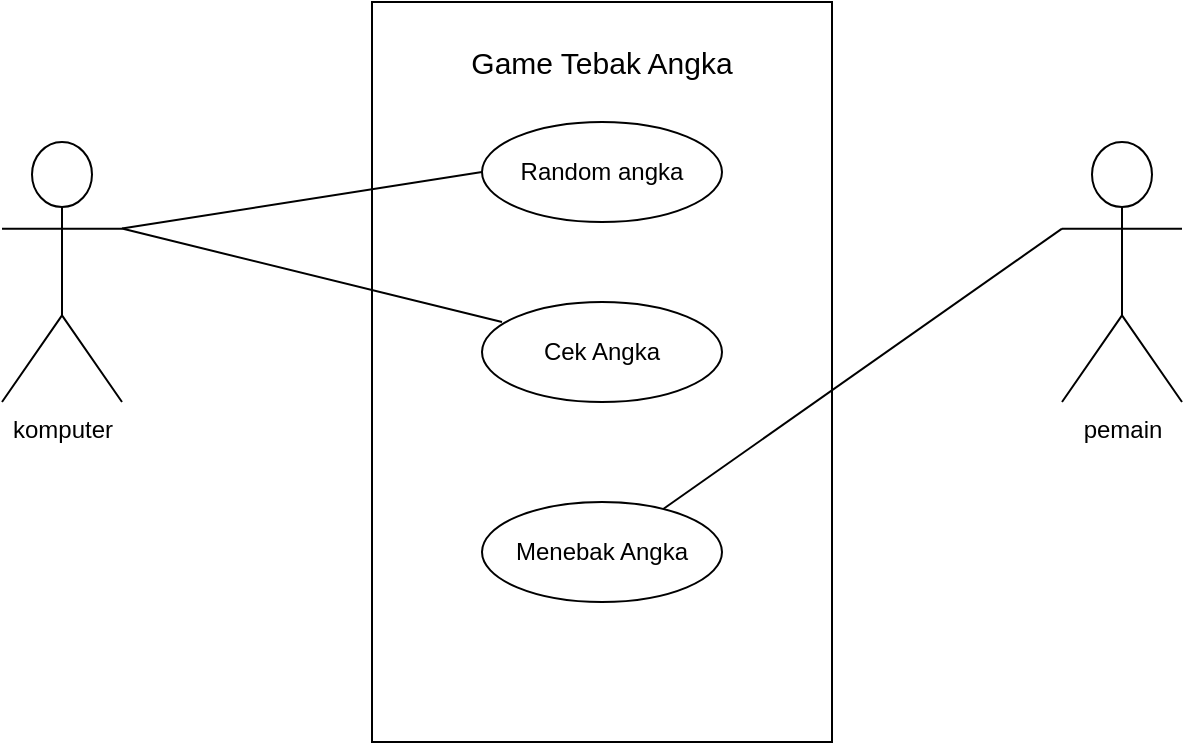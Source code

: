 <mxfile version="21.6.9" type="github">
  <diagram name="Page-1" id="e4OKyPdjwzPwtMG92OqL">
    <mxGraphModel dx="795" dy="517" grid="1" gridSize="10" guides="1" tooltips="1" connect="1" arrows="1" fold="1" page="1" pageScale="1" pageWidth="850" pageHeight="1100" math="0" shadow="0">
      <root>
        <mxCell id="0" />
        <mxCell id="1" parent="0" />
        <mxCell id="WEcOXew9nEGM572D597--1" value="&lt;h3 style=&quot;font-size: 15px;&quot;&gt;&lt;font style=&quot;font-size: 15px; font-weight: normal;&quot;&gt;Game Tebak Angka&lt;/font&gt;&lt;/h3&gt;" style="rounded=0;whiteSpace=wrap;html=1;fontSize=15;verticalAlign=top;" vertex="1" parent="1">
          <mxGeometry x="265" y="120" width="230" height="370" as="geometry" />
        </mxCell>
        <mxCell id="WEcOXew9nEGM572D597--2" value="Random angka" style="ellipse;whiteSpace=wrap;html=1;" vertex="1" parent="1">
          <mxGeometry x="320" y="180" width="120" height="50" as="geometry" />
        </mxCell>
        <mxCell id="WEcOXew9nEGM572D597--3" value="Cek Angka" style="ellipse;whiteSpace=wrap;html=1;" vertex="1" parent="1">
          <mxGeometry x="320" y="270" width="120" height="50" as="geometry" />
        </mxCell>
        <mxCell id="WEcOXew9nEGM572D597--4" value="Menebak Angka" style="ellipse;whiteSpace=wrap;html=1;" vertex="1" parent="1">
          <mxGeometry x="320" y="370" width="120" height="50" as="geometry" />
        </mxCell>
        <mxCell id="WEcOXew9nEGM572D597--5" value="komputer" style="shape=umlActor;verticalLabelPosition=bottom;verticalAlign=top;html=1;outlineConnect=0;" vertex="1" parent="1">
          <mxGeometry x="80" y="190" width="60" height="130" as="geometry" />
        </mxCell>
        <mxCell id="WEcOXew9nEGM572D597--6" value="pemain" style="shape=umlActor;verticalLabelPosition=bottom;verticalAlign=top;html=1;outlineConnect=0;" vertex="1" parent="1">
          <mxGeometry x="610" y="190" width="60" height="130" as="geometry" />
        </mxCell>
        <mxCell id="WEcOXew9nEGM572D597--14" value="" style="endArrow=none;html=1;rounded=0;entryX=0;entryY=0.5;entryDx=0;entryDy=0;exitX=1;exitY=0.333;exitDx=0;exitDy=0;exitPerimeter=0;" edge="1" parent="1" source="WEcOXew9nEGM572D597--5" target="WEcOXew9nEGM572D597--2">
          <mxGeometry width="50" height="50" relative="1" as="geometry">
            <mxPoint x="370" y="280" as="sourcePoint" />
            <mxPoint x="420" y="230" as="targetPoint" />
            <Array as="points" />
          </mxGeometry>
        </mxCell>
        <mxCell id="WEcOXew9nEGM572D597--15" value="" style="endArrow=none;html=1;rounded=0;entryX=1;entryY=0.333;entryDx=0;entryDy=0;entryPerimeter=0;" edge="1" parent="1" target="WEcOXew9nEGM572D597--5">
          <mxGeometry width="50" height="50" relative="1" as="geometry">
            <mxPoint x="330" y="280" as="sourcePoint" />
            <mxPoint x="150" y="250" as="targetPoint" />
          </mxGeometry>
        </mxCell>
        <mxCell id="WEcOXew9nEGM572D597--16" value="" style="endArrow=none;html=1;rounded=0;entryX=0;entryY=0.333;entryDx=0;entryDy=0;entryPerimeter=0;" edge="1" parent="1" source="WEcOXew9nEGM572D597--4" target="WEcOXew9nEGM572D597--6">
          <mxGeometry width="50" height="50" relative="1" as="geometry">
            <mxPoint x="370" y="280" as="sourcePoint" />
            <mxPoint x="420" y="230" as="targetPoint" />
          </mxGeometry>
        </mxCell>
      </root>
    </mxGraphModel>
  </diagram>
</mxfile>
